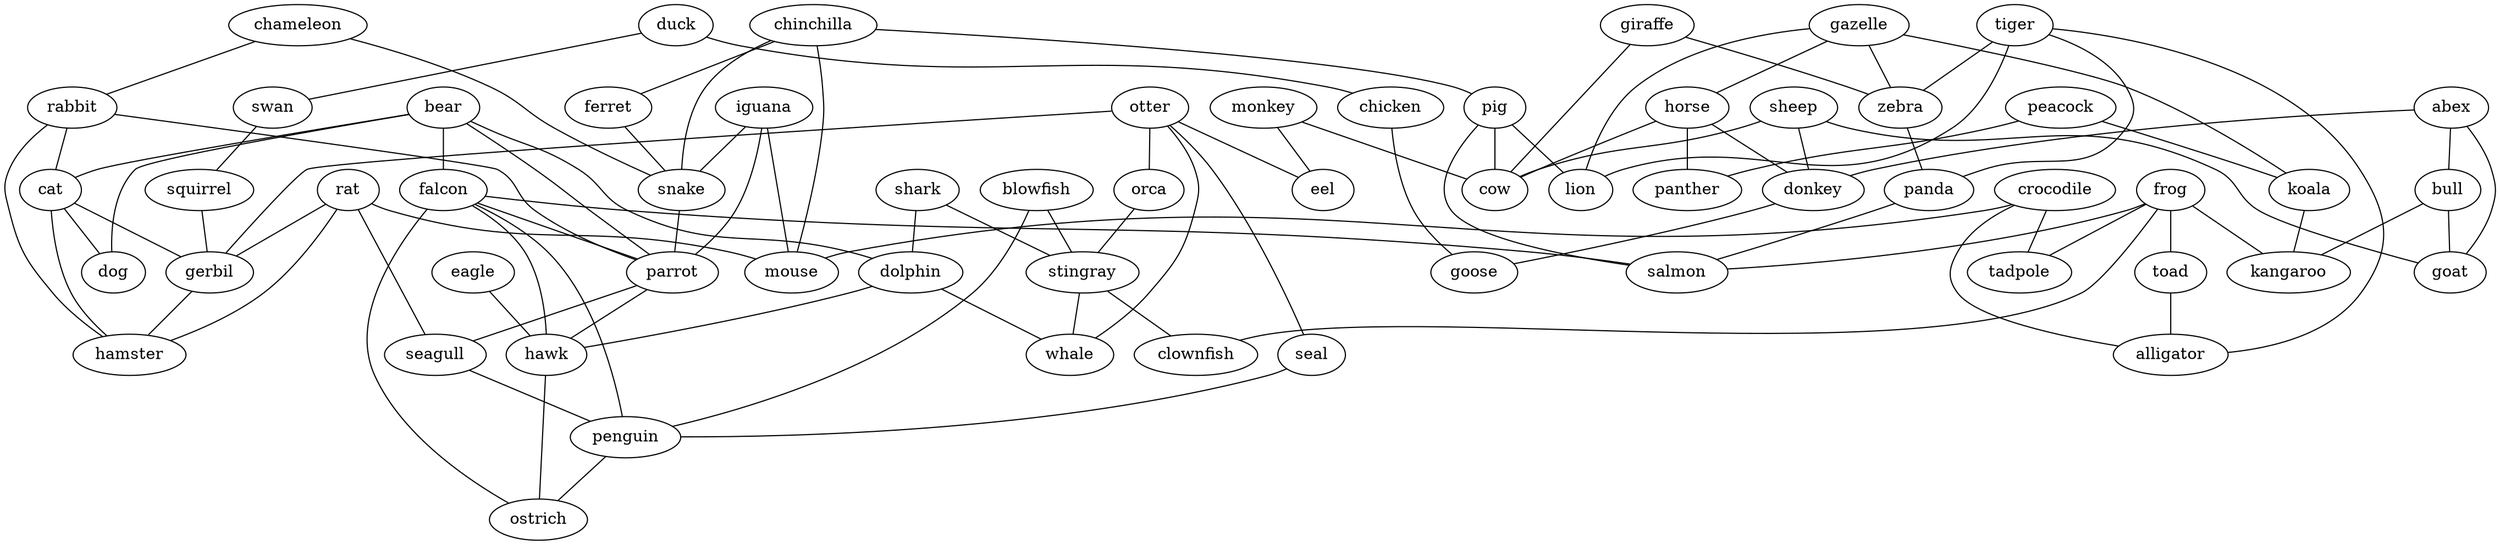 strict graph  {
	peacock -- panther	 [weight=1];
	peacock -- koala	 [weight=1];
	gazelle -- horse	 [weight=1];
	gazelle -- lion	 [weight=1];
	gazelle -- zebra	 [weight=1];
	gazelle -- koala	 [weight=1];
	shark -- dolphin	 [weight=1];
	shark -- stingray	 [weight=1];
	abex -- bull	 [weight=1];
	abex -- donkey	 [weight=1];
	abex -- goat	 [weight=1];
	crocodile -- mouse	 [weight=1];
	crocodile -- tadpole	 [weight=1];
	crocodile -- alligator	 [weight=1];
	duck -- chicken	 [weight=1];
	duck -- swan	 [weight=1];
	chicken -- goose	 [weight=1];
	iguana -- snake	 [weight=1];
	iguana -- parrot	 [weight=1];
	iguana -- mouse	 [weight=1];
	sheep -- donkey	 [weight=1];
	sheep -- goat	 [weight=1];
	sheep -- cow	 [weight=1];
	horse -- panther	 [weight=1];
	horse -- donkey	 [weight=1];
	horse -- cow	 [weight=1];
	monkey -- eel	 [weight=1];
	monkey -- cow	 [weight=1];
	swan -- squirrel	 [weight=1];
	frog -- tadpole	 [weight=1];
	frog -- toad	 [weight=1];
	frog -- kangaroo	 [weight=1];
	frog -- salmon	 [weight=1];
	frog -- clownfish	 [weight=1];
	chinchilla -- ferret	 [weight=1];
	chinchilla -- snake	 [weight=1];
	chinchilla -- pig	 [weight=1];
	chinchilla -- mouse	 [weight=1];
	squirrel -- gerbil	 [weight=1];
	chameleon -- snake	 [weight=1];
	chameleon -- rabbit	 [weight=1];
	bear -- falcon	 [weight=1];
	bear -- parrot	 [weight=1];
	bear -- cat	 [weight=1];
	bear -- dolphin	 [weight=1];
	bear -- dog	 [weight=1];
	tiger -- lion	 [weight=1];
	tiger -- zebra	 [weight=1];
	tiger -- panda	 [weight=1];
	tiger -- alligator	 [weight=1];
	ferret -- snake	 [weight=1];
	giraffe -- zebra	 [weight=1];
	giraffe -- cow	 [weight=1];
	snake -- parrot	 [weight=1];
	rabbit -- parrot	 [weight=1];
	rabbit -- cat	 [weight=1];
	rabbit -- hamster	 [weight=1];
	bull -- goat	 [weight=1];
	bull -- kangaroo	 [weight=1];
	falcon -- parrot	 [weight=1];
	falcon -- salmon	 [weight=1];
	falcon -- hawk	 [weight=1];
	falcon -- penguin	 [weight=1];
	falcon -- ostrich	 [weight=1];
	otter -- eel	 [weight=1];
	otter -- orca	 [weight=1];
	otter -- seal	 [weight=1];
	otter -- whale	 [weight=1];
	otter -- gerbil	 [weight=1];
	blowfish -- stingray	 [weight=1];
	blowfish -- penguin	 [weight=1];
	parrot -- seagull	 [weight=1];
	parrot -- hawk	 [weight=1];
	rat -- seagull	 [weight=1];
	rat -- mouse	 [weight=1];
	rat -- gerbil	 [weight=1];
	rat -- hamster	 [weight=1];
	cat -- gerbil	 [weight=1];
	cat -- dog	 [weight=1];
	cat -- hamster	 [weight=1];
	seagull -- penguin	 [weight=1];
	orca -- stingray	 [weight=1];
	donkey -- goose	 [weight=1];
	dolphin -- whale	 [weight=1];
	dolphin -- hawk	 [weight=1];
	pig -- lion	 [weight=1];
	pig -- salmon	 [weight=1];
	pig -- cow	 [weight=1];
	zebra -- panda	 [weight=1];
	seal -- penguin	 [weight=1];
	panda -- salmon	 [weight=1];
	koala -- kangaroo	 [weight=1];
	stingray -- clownfish	 [weight=1];
	stingray -- whale	 [weight=1];
	eagle -- hawk	 [weight=1];
	toad -- alligator	 [weight=1];
	hawk -- ostrich	 [weight=1];
	gerbil -- hamster	 [weight=1];
	penguin -- ostrich	 [weight=1];
}
